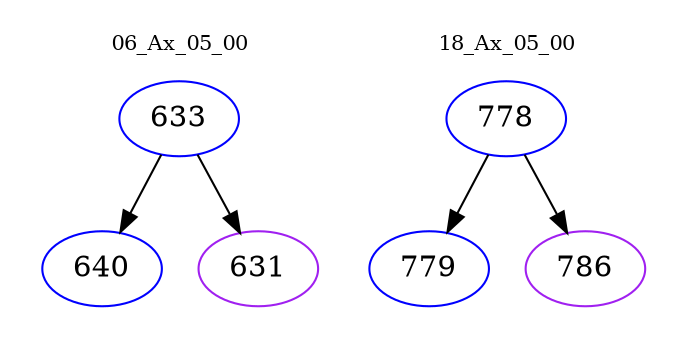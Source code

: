 digraph{
subgraph cluster_0 {
color = white
label = "06_Ax_05_00";
fontsize=10;
T0_633 [label="633", color="blue"]
T0_633 -> T0_640 [color="black"]
T0_640 [label="640", color="blue"]
T0_633 -> T0_631 [color="black"]
T0_631 [label="631", color="purple"]
}
subgraph cluster_1 {
color = white
label = "18_Ax_05_00";
fontsize=10;
T1_778 [label="778", color="blue"]
T1_778 -> T1_779 [color="black"]
T1_779 [label="779", color="blue"]
T1_778 -> T1_786 [color="black"]
T1_786 [label="786", color="purple"]
}
}
